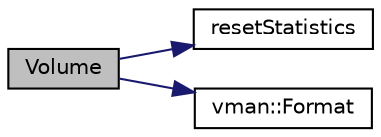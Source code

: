 digraph "Volume"
{
  bgcolor="transparent";
  edge [fontname="Helvetica",fontsize="10",labelfontname="Helvetica",labelfontsize="10"];
  node [fontname="Helvetica",fontsize="10",shape=record];
  rankdir="LR";
  Node1 [label="Volume",height=0.2,width=0.4,color="black", fillcolor="grey75", style="filled" fontcolor="black"];
  Node1 -> Node2 [color="midnightblue",fontsize="10",style="solid",fontname="Helvetica"];
  Node2 [label="resetStatistics",height=0.2,width=0.4,color="black",URL="$classvman_1_1_volume.html#a8d5316d7f9af1c4d08736ab168f2d907",tooltip="Resets all statistics to zero."];
  Node1 -> Node3 [color="midnightblue",fontsize="10",style="solid",fontname="Helvetica"];
  Node3 [label="vman::Format",height=0.2,width=0.4,color="black",URL="$namespacevman.html#ac3e1f8a132b323857161d6e615a75abe"];
}
